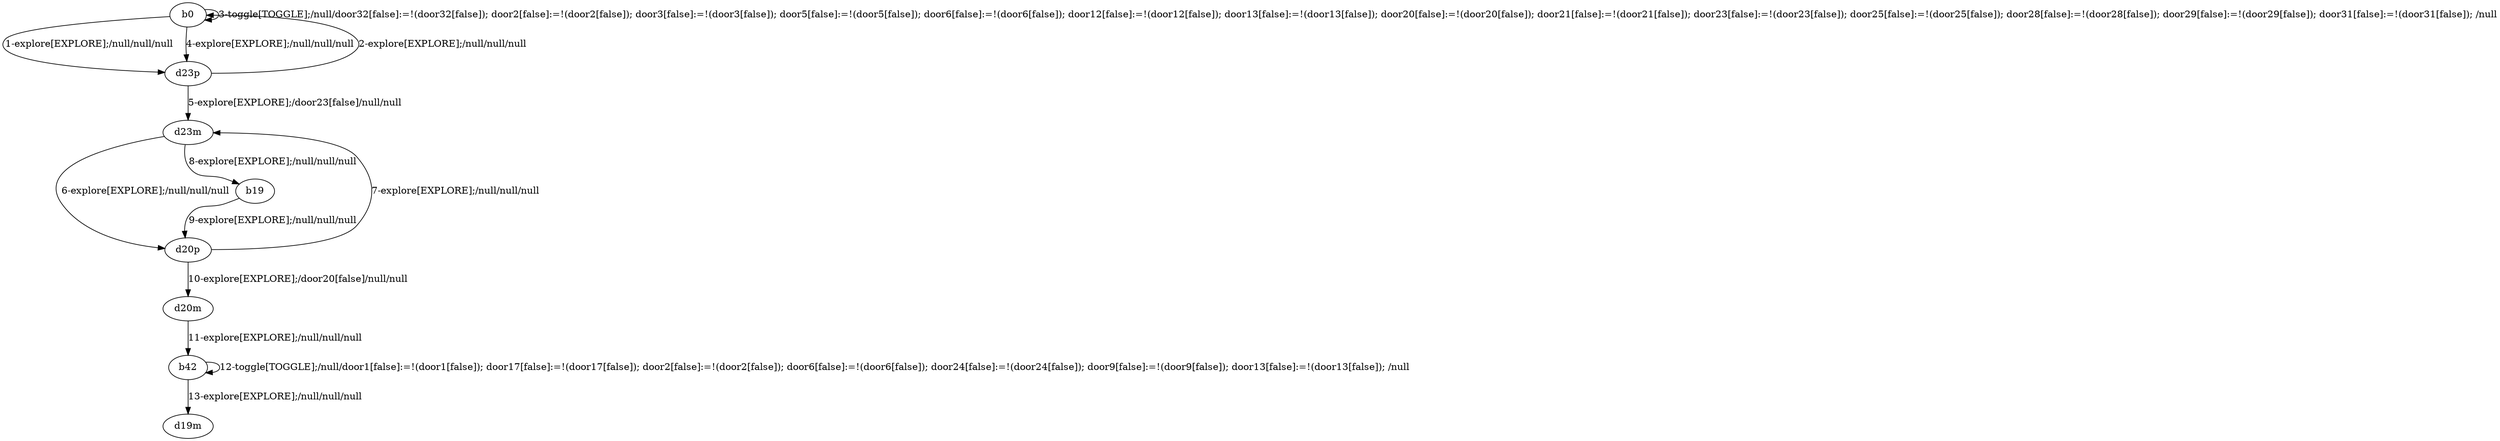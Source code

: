 # Total number of goals covered by this test: 1
# d20p --> d23m

digraph g {
"b0" -> "d23p" [label = "1-explore[EXPLORE];/null/null/null"];
"d23p" -> "b0" [label = "2-explore[EXPLORE];/null/null/null"];
"b0" -> "b0" [label = "3-toggle[TOGGLE];/null/door32[false]:=!(door32[false]); door2[false]:=!(door2[false]); door3[false]:=!(door3[false]); door5[false]:=!(door5[false]); door6[false]:=!(door6[false]); door12[false]:=!(door12[false]); door13[false]:=!(door13[false]); door20[false]:=!(door20[false]); door21[false]:=!(door21[false]); door23[false]:=!(door23[false]); door25[false]:=!(door25[false]); door28[false]:=!(door28[false]); door29[false]:=!(door29[false]); door31[false]:=!(door31[false]); /null"];
"b0" -> "d23p" [label = "4-explore[EXPLORE];/null/null/null"];
"d23p" -> "d23m" [label = "5-explore[EXPLORE];/door23[false]/null/null"];
"d23m" -> "d20p" [label = "6-explore[EXPLORE];/null/null/null"];
"d20p" -> "d23m" [label = "7-explore[EXPLORE];/null/null/null"];
"d23m" -> "b19" [label = "8-explore[EXPLORE];/null/null/null"];
"b19" -> "d20p" [label = "9-explore[EXPLORE];/null/null/null"];
"d20p" -> "d20m" [label = "10-explore[EXPLORE];/door20[false]/null/null"];
"d20m" -> "b42" [label = "11-explore[EXPLORE];/null/null/null"];
"b42" -> "b42" [label = "12-toggle[TOGGLE];/null/door1[false]:=!(door1[false]); door17[false]:=!(door17[false]); door2[false]:=!(door2[false]); door6[false]:=!(door6[false]); door24[false]:=!(door24[false]); door9[false]:=!(door9[false]); door13[false]:=!(door13[false]); /null"];
"b42" -> "d19m" [label = "13-explore[EXPLORE];/null/null/null"];
}